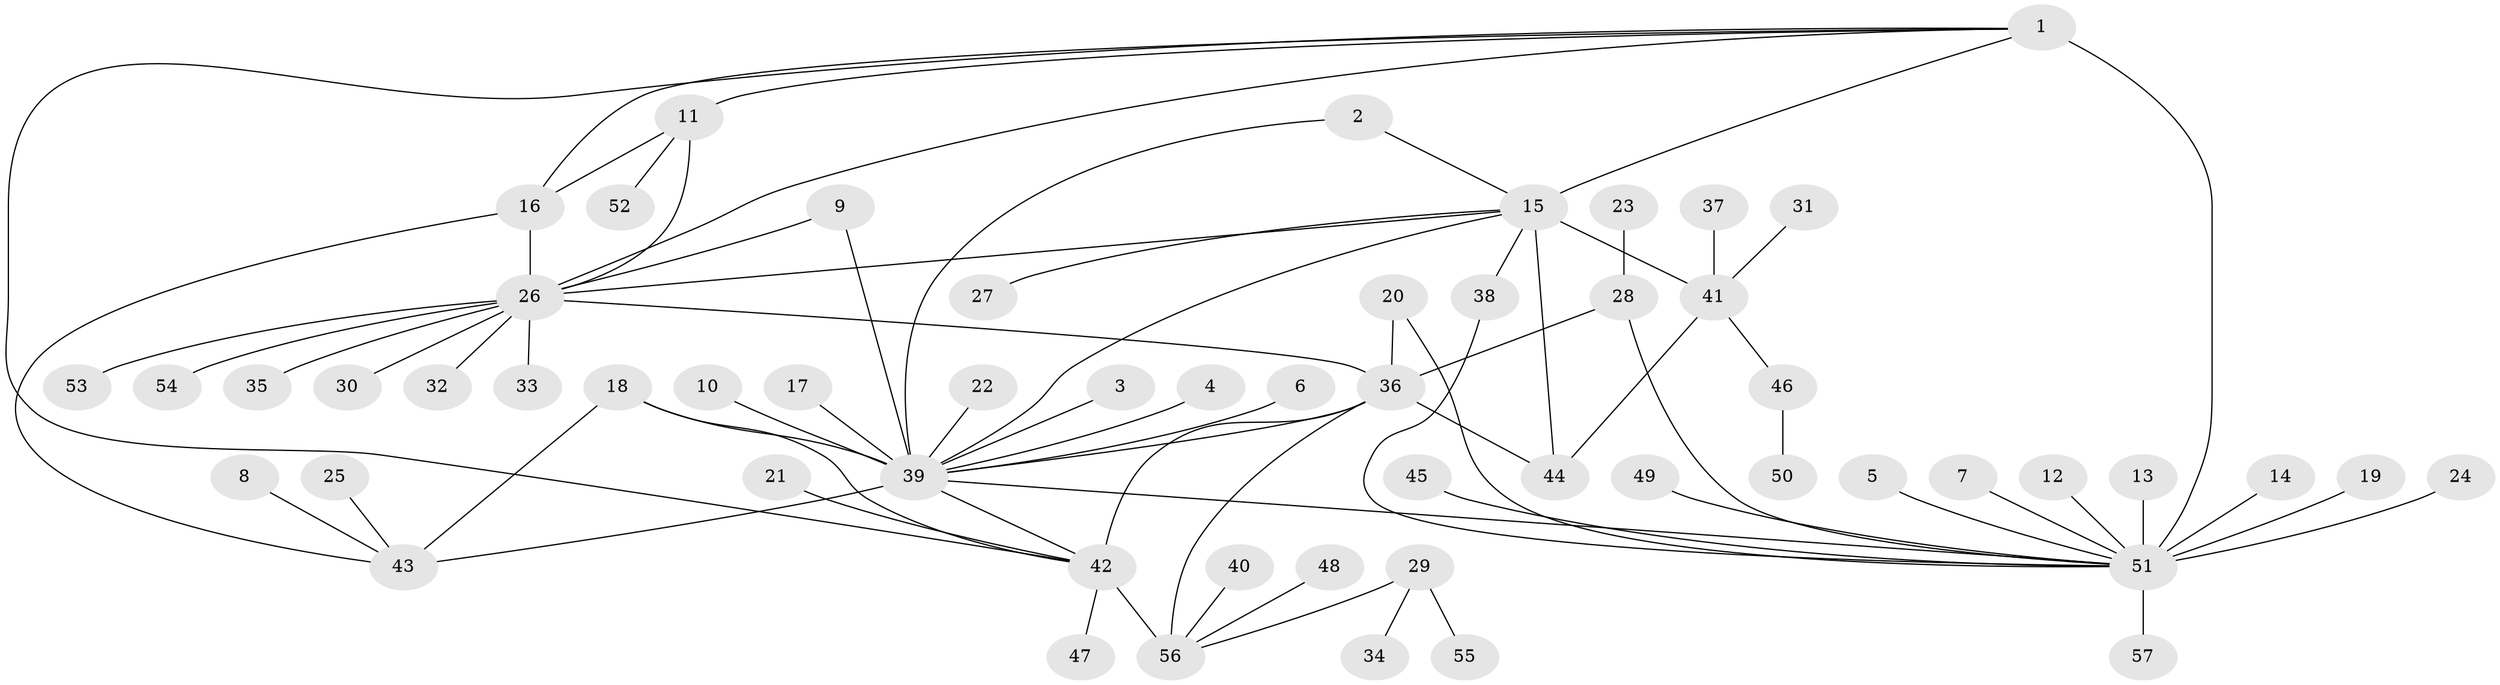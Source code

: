 // original degree distribution, {9: 0.03508771929824561, 7: 0.03508771929824561, 4: 0.017543859649122806, 8: 0.03508771929824561, 5: 0.02631578947368421, 11: 0.02631578947368421, 6: 0.043859649122807015, 10: 0.017543859649122806, 2: 0.14912280701754385, 1: 0.5877192982456141, 3: 0.02631578947368421}
// Generated by graph-tools (version 1.1) at 2025/50/03/09/25 03:50:33]
// undirected, 57 vertices, 75 edges
graph export_dot {
graph [start="1"]
  node [color=gray90,style=filled];
  1;
  2;
  3;
  4;
  5;
  6;
  7;
  8;
  9;
  10;
  11;
  12;
  13;
  14;
  15;
  16;
  17;
  18;
  19;
  20;
  21;
  22;
  23;
  24;
  25;
  26;
  27;
  28;
  29;
  30;
  31;
  32;
  33;
  34;
  35;
  36;
  37;
  38;
  39;
  40;
  41;
  42;
  43;
  44;
  45;
  46;
  47;
  48;
  49;
  50;
  51;
  52;
  53;
  54;
  55;
  56;
  57;
  1 -- 11 [weight=1.0];
  1 -- 15 [weight=1.0];
  1 -- 16 [weight=1.0];
  1 -- 26 [weight=2.0];
  1 -- 42 [weight=1.0];
  1 -- 51 [weight=6.0];
  2 -- 15 [weight=1.0];
  2 -- 39 [weight=1.0];
  3 -- 39 [weight=1.0];
  4 -- 39 [weight=1.0];
  5 -- 51 [weight=1.0];
  6 -- 39 [weight=1.0];
  7 -- 51 [weight=1.0];
  8 -- 43 [weight=1.0];
  9 -- 26 [weight=1.0];
  9 -- 39 [weight=1.0];
  10 -- 39 [weight=1.0];
  11 -- 16 [weight=1.0];
  11 -- 26 [weight=2.0];
  11 -- 52 [weight=1.0];
  12 -- 51 [weight=1.0];
  13 -- 51 [weight=1.0];
  14 -- 51 [weight=1.0];
  15 -- 26 [weight=1.0];
  15 -- 27 [weight=1.0];
  15 -- 38 [weight=1.0];
  15 -- 39 [weight=1.0];
  15 -- 41 [weight=3.0];
  15 -- 44 [weight=3.0];
  16 -- 26 [weight=2.0];
  16 -- 43 [weight=1.0];
  17 -- 39 [weight=1.0];
  18 -- 39 [weight=3.0];
  18 -- 42 [weight=1.0];
  18 -- 43 [weight=1.0];
  19 -- 51 [weight=1.0];
  20 -- 36 [weight=1.0];
  20 -- 51 [weight=1.0];
  21 -- 42 [weight=1.0];
  22 -- 39 [weight=1.0];
  23 -- 28 [weight=1.0];
  24 -- 51 [weight=1.0];
  25 -- 43 [weight=1.0];
  26 -- 30 [weight=1.0];
  26 -- 32 [weight=1.0];
  26 -- 33 [weight=1.0];
  26 -- 35 [weight=1.0];
  26 -- 36 [weight=1.0];
  26 -- 53 [weight=1.0];
  26 -- 54 [weight=1.0];
  28 -- 36 [weight=1.0];
  28 -- 51 [weight=1.0];
  29 -- 34 [weight=1.0];
  29 -- 55 [weight=1.0];
  29 -- 56 [weight=1.0];
  31 -- 41 [weight=1.0];
  36 -- 39 [weight=1.0];
  36 -- 42 [weight=2.0];
  36 -- 44 [weight=1.0];
  36 -- 56 [weight=2.0];
  37 -- 41 [weight=1.0];
  38 -- 51 [weight=1.0];
  39 -- 42 [weight=1.0];
  39 -- 43 [weight=3.0];
  39 -- 51 [weight=1.0];
  40 -- 56 [weight=1.0];
  41 -- 44 [weight=1.0];
  41 -- 46 [weight=1.0];
  42 -- 47 [weight=1.0];
  42 -- 56 [weight=4.0];
  45 -- 51 [weight=1.0];
  46 -- 50 [weight=1.0];
  48 -- 56 [weight=1.0];
  49 -- 51 [weight=1.0];
  51 -- 57 [weight=1.0];
}
